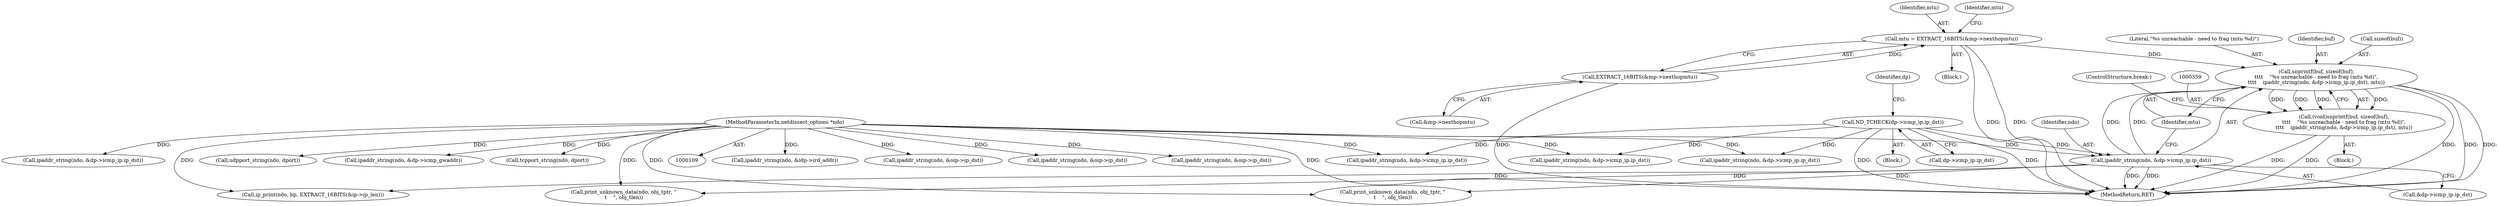 digraph "0_tcpdump_2b62d1dda41590db29368ec7ba5f4faf3464765a@API" {
"1000360" [label="(Call,snprintf(buf, sizeof(buf),\n\t\t\t\t    \"%s unreachable - need to frag (mtu %d)\",\n\t\t\t\t    ipaddr_string(ndo, &dp->icmp_ip.ip_dst), mtu))"];
"1000365" [label="(Call,ipaddr_string(ndo, &dp->icmp_ip.ip_dst))"];
"1000110" [label="(MethodParameterIn,netdissect_options *ndo)"];
"1000196" [label="(Call,ND_TCHECK(dp->icmp_ip.ip_dst))"];
"1000348" [label="(Call,mtu = EXTRACT_16BITS(&mp->nexthopmtu))"];
"1000350" [label="(Call,EXTRACT_16BITS(&mp->nexthopmtu))"];
"1000358" [label="(Call,(void)snprintf(buf, sizeof(buf),\n\t\t\t\t    \"%s unreachable - need to frag (mtu %d)\",\n\t\t\t\t    ipaddr_string(ndo, &dp->icmp_ip.ip_dst), mtu))"];
"1000361" [label="(Identifier,buf)"];
"1000204" [label="(Identifier,dp)"];
"1000351" [label="(Call,&mp->nexthopmtu)"];
"1000656" [label="(Call,ipaddr_string(ndo, &idp->ird_addr))"];
"1000305" [label="(Call,ipaddr_string(ndo, &oip->ip_dst))"];
"1000365" [label="(Call,ipaddr_string(ndo, &dp->icmp_ip.ip_dst))"];
"1000362" [label="(Call,sizeof(buf))"];
"1001245" [label="(MethodReturn,RET)"];
"1000162" [label="(Block,)"];
"1000287" [label="(Call,ipaddr_string(ndo, &oip->ip_dst))"];
"1000323" [label="(Call,ipaddr_string(ndo, &oip->ip_dst))"];
"1000349" [label="(Identifier,mtu)"];
"1000197" [label="(Call,dp->icmp_ip.ip_dst)"];
"1000440" [label="(Call,ipaddr_string(ndo, &dp->icmp_ip.ip_dst))"];
"1000383" [label="(Call,ipaddr_string(ndo, &dp->icmp_ip.ip_dst))"];
"1000364" [label="(Literal,\"%s unreachable - need to frag (mtu %d)\")"];
"1000373" [label="(Identifier,mtu)"];
"1000959" [label="(Call,ip_print(ndo, bp, EXTRACT_16BITS(&ip->ip_len)))"];
"1000408" [label="(Call,ipaddr_string(ndo, &dp->icmp_ip.ip_dst))"];
"1000311" [label="(Call,udpport_string(ndo, dport))"];
"1000448" [label="(Call,ipaddr_string(ndo, &dp->icmp_gwaddr))"];
"1000356" [label="(Identifier,mtu)"];
"1000358" [label="(Call,(void)snprintf(buf, sizeof(buf),\n\t\t\t\t    \"%s unreachable - need to frag (mtu %d)\",\n\t\t\t\t    ipaddr_string(ndo, &dp->icmp_ip.ip_dst), mtu))"];
"1000367" [label="(Call,&dp->icmp_ip.ip_dst)"];
"1000336" [label="(Block,)"];
"1000360" [label="(Call,snprintf(buf, sizeof(buf),\n\t\t\t\t    \"%s unreachable - need to frag (mtu %d)\",\n\t\t\t\t    ipaddr_string(ndo, &dp->icmp_ip.ip_dst), mtu))"];
"1000391" [label="(ControlStructure,break;)"];
"1000350" [label="(Call,EXTRACT_16BITS(&mp->nexthopmtu))"];
"1000293" [label="(Call,tcpport_string(ndo, dport))"];
"1000221" [label="(Call,ipaddr_string(ndo, &dp->icmp_ip.ip_dst))"];
"1001214" [label="(Call,print_unknown_data(ndo, obj_tptr, \"\n\t    \", obj_tlen))"];
"1001222" [label="(Call,print_unknown_data(ndo, obj_tptr, \"\n\t    \", obj_tlen))"];
"1000357" [label="(Block,)"];
"1000366" [label="(Identifier,ndo)"];
"1000348" [label="(Call,mtu = EXTRACT_16BITS(&mp->nexthopmtu))"];
"1000196" [label="(Call,ND_TCHECK(dp->icmp_ip.ip_dst))"];
"1000110" [label="(MethodParameterIn,netdissect_options *ndo)"];
"1000360" -> "1000358"  [label="AST: "];
"1000360" -> "1000373"  [label="CFG: "];
"1000361" -> "1000360"  [label="AST: "];
"1000362" -> "1000360"  [label="AST: "];
"1000364" -> "1000360"  [label="AST: "];
"1000365" -> "1000360"  [label="AST: "];
"1000373" -> "1000360"  [label="AST: "];
"1000358" -> "1000360"  [label="CFG: "];
"1000360" -> "1001245"  [label="DDG: "];
"1000360" -> "1001245"  [label="DDG: "];
"1000360" -> "1001245"  [label="DDG: "];
"1000360" -> "1000358"  [label="DDG: "];
"1000360" -> "1000358"  [label="DDG: "];
"1000360" -> "1000358"  [label="DDG: "];
"1000360" -> "1000358"  [label="DDG: "];
"1000365" -> "1000360"  [label="DDG: "];
"1000365" -> "1000360"  [label="DDG: "];
"1000348" -> "1000360"  [label="DDG: "];
"1000365" -> "1000367"  [label="CFG: "];
"1000366" -> "1000365"  [label="AST: "];
"1000367" -> "1000365"  [label="AST: "];
"1000373" -> "1000365"  [label="CFG: "];
"1000365" -> "1001245"  [label="DDG: "];
"1000365" -> "1001245"  [label="DDG: "];
"1000110" -> "1000365"  [label="DDG: "];
"1000196" -> "1000365"  [label="DDG: "];
"1000365" -> "1000959"  [label="DDG: "];
"1000365" -> "1001214"  [label="DDG: "];
"1000365" -> "1001222"  [label="DDG: "];
"1000110" -> "1000109"  [label="AST: "];
"1000110" -> "1001245"  [label="DDG: "];
"1000110" -> "1000221"  [label="DDG: "];
"1000110" -> "1000287"  [label="DDG: "];
"1000110" -> "1000293"  [label="DDG: "];
"1000110" -> "1000305"  [label="DDG: "];
"1000110" -> "1000311"  [label="DDG: "];
"1000110" -> "1000323"  [label="DDG: "];
"1000110" -> "1000383"  [label="DDG: "];
"1000110" -> "1000408"  [label="DDG: "];
"1000110" -> "1000440"  [label="DDG: "];
"1000110" -> "1000448"  [label="DDG: "];
"1000110" -> "1000656"  [label="DDG: "];
"1000110" -> "1000959"  [label="DDG: "];
"1000110" -> "1001214"  [label="DDG: "];
"1000110" -> "1001222"  [label="DDG: "];
"1000196" -> "1000162"  [label="AST: "];
"1000196" -> "1000197"  [label="CFG: "];
"1000197" -> "1000196"  [label="AST: "];
"1000204" -> "1000196"  [label="CFG: "];
"1000196" -> "1001245"  [label="DDG: "];
"1000196" -> "1001245"  [label="DDG: "];
"1000196" -> "1000221"  [label="DDG: "];
"1000196" -> "1000383"  [label="DDG: "];
"1000196" -> "1000408"  [label="DDG: "];
"1000348" -> "1000336"  [label="AST: "];
"1000348" -> "1000350"  [label="CFG: "];
"1000349" -> "1000348"  [label="AST: "];
"1000350" -> "1000348"  [label="AST: "];
"1000356" -> "1000348"  [label="CFG: "];
"1000348" -> "1001245"  [label="DDG: "];
"1000348" -> "1001245"  [label="DDG: "];
"1000350" -> "1000348"  [label="DDG: "];
"1000350" -> "1000351"  [label="CFG: "];
"1000351" -> "1000350"  [label="AST: "];
"1000350" -> "1001245"  [label="DDG: "];
"1000358" -> "1000357"  [label="AST: "];
"1000359" -> "1000358"  [label="AST: "];
"1000391" -> "1000358"  [label="CFG: "];
"1000358" -> "1001245"  [label="DDG: "];
"1000358" -> "1001245"  [label="DDG: "];
}
